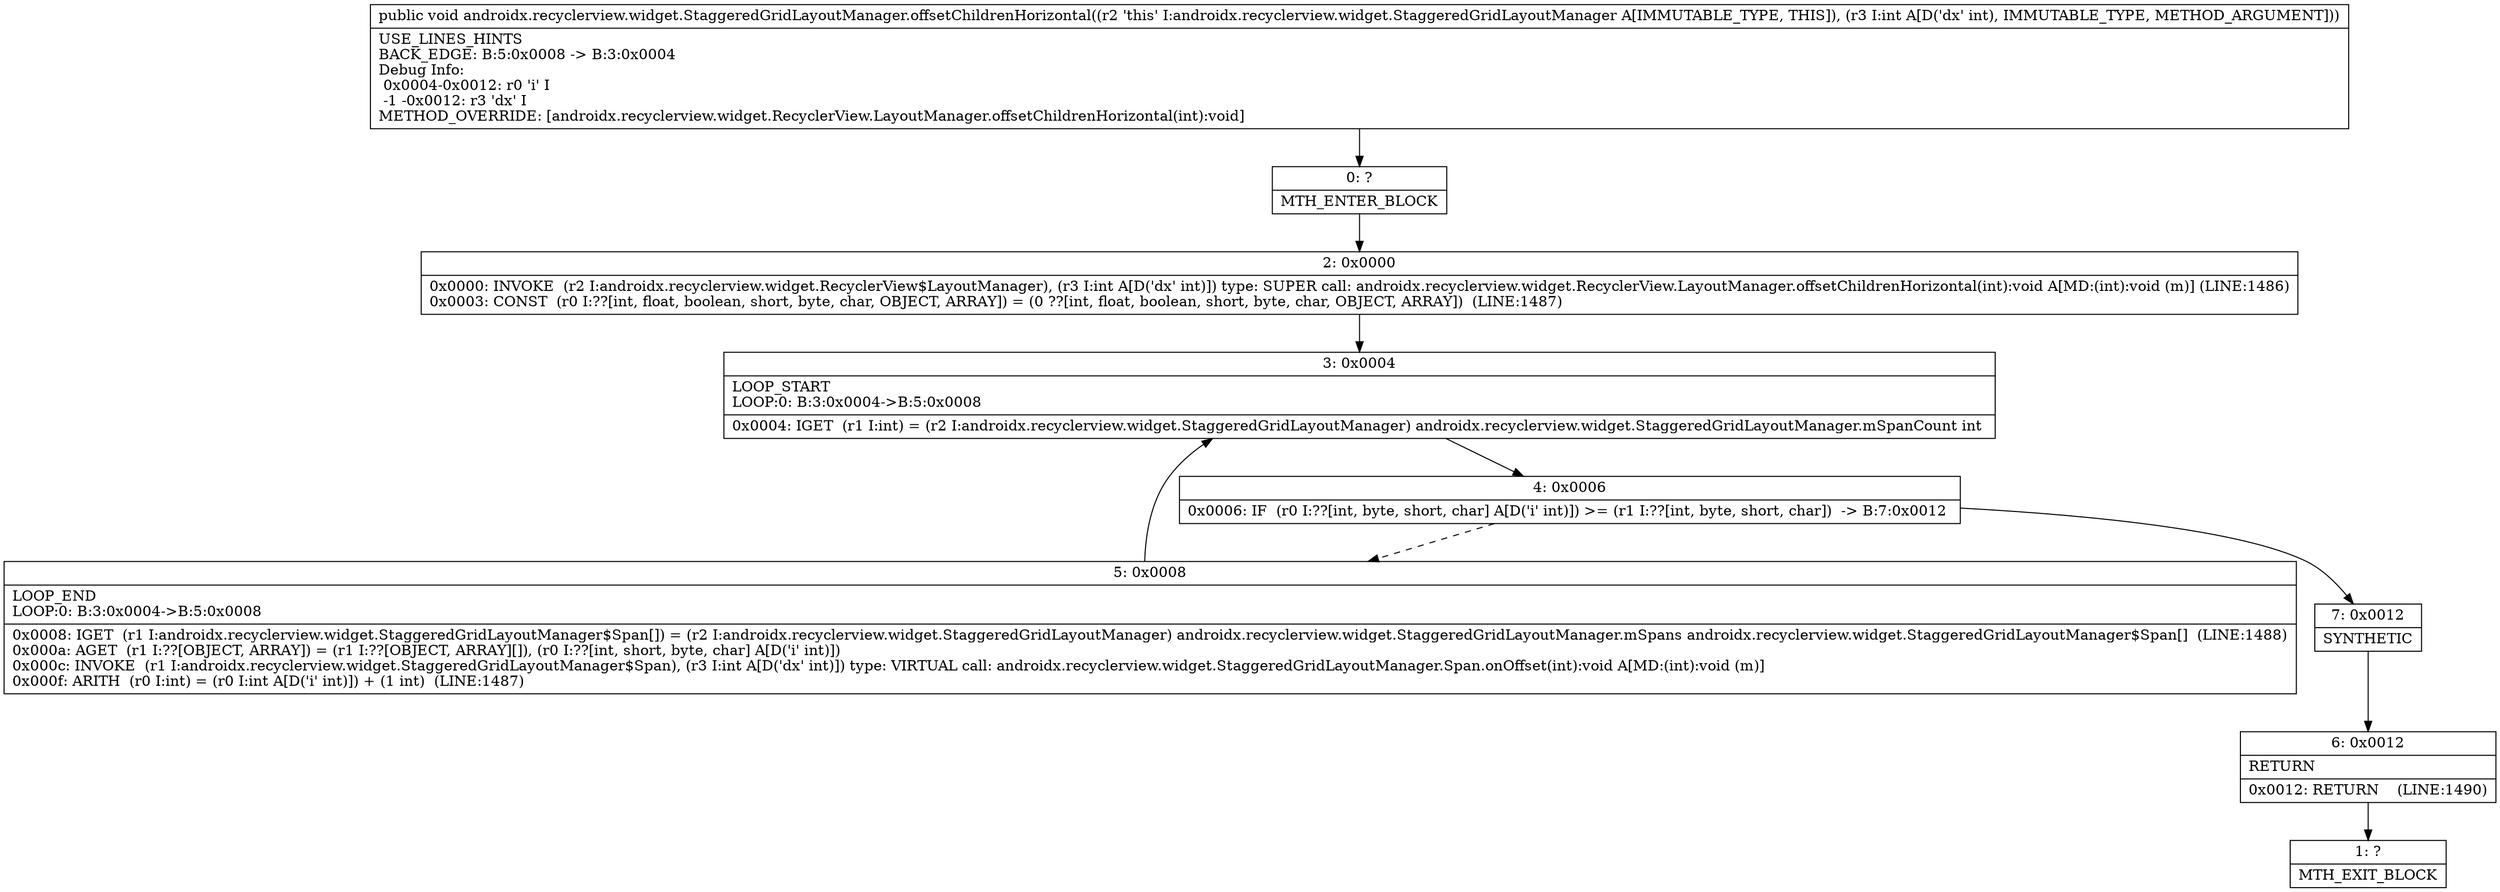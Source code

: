digraph "CFG forandroidx.recyclerview.widget.StaggeredGridLayoutManager.offsetChildrenHorizontal(I)V" {
Node_0 [shape=record,label="{0\:\ ?|MTH_ENTER_BLOCK\l}"];
Node_2 [shape=record,label="{2\:\ 0x0000|0x0000: INVOKE  (r2 I:androidx.recyclerview.widget.RecyclerView$LayoutManager), (r3 I:int A[D('dx' int)]) type: SUPER call: androidx.recyclerview.widget.RecyclerView.LayoutManager.offsetChildrenHorizontal(int):void A[MD:(int):void (m)] (LINE:1486)\l0x0003: CONST  (r0 I:??[int, float, boolean, short, byte, char, OBJECT, ARRAY]) = (0 ??[int, float, boolean, short, byte, char, OBJECT, ARRAY])  (LINE:1487)\l}"];
Node_3 [shape=record,label="{3\:\ 0x0004|LOOP_START\lLOOP:0: B:3:0x0004\-\>B:5:0x0008\l|0x0004: IGET  (r1 I:int) = (r2 I:androidx.recyclerview.widget.StaggeredGridLayoutManager) androidx.recyclerview.widget.StaggeredGridLayoutManager.mSpanCount int \l}"];
Node_4 [shape=record,label="{4\:\ 0x0006|0x0006: IF  (r0 I:??[int, byte, short, char] A[D('i' int)]) \>= (r1 I:??[int, byte, short, char])  \-\> B:7:0x0012 \l}"];
Node_5 [shape=record,label="{5\:\ 0x0008|LOOP_END\lLOOP:0: B:3:0x0004\-\>B:5:0x0008\l|0x0008: IGET  (r1 I:androidx.recyclerview.widget.StaggeredGridLayoutManager$Span[]) = (r2 I:androidx.recyclerview.widget.StaggeredGridLayoutManager) androidx.recyclerview.widget.StaggeredGridLayoutManager.mSpans androidx.recyclerview.widget.StaggeredGridLayoutManager$Span[]  (LINE:1488)\l0x000a: AGET  (r1 I:??[OBJECT, ARRAY]) = (r1 I:??[OBJECT, ARRAY][]), (r0 I:??[int, short, byte, char] A[D('i' int)]) \l0x000c: INVOKE  (r1 I:androidx.recyclerview.widget.StaggeredGridLayoutManager$Span), (r3 I:int A[D('dx' int)]) type: VIRTUAL call: androidx.recyclerview.widget.StaggeredGridLayoutManager.Span.onOffset(int):void A[MD:(int):void (m)]\l0x000f: ARITH  (r0 I:int) = (r0 I:int A[D('i' int)]) + (1 int)  (LINE:1487)\l}"];
Node_7 [shape=record,label="{7\:\ 0x0012|SYNTHETIC\l}"];
Node_6 [shape=record,label="{6\:\ 0x0012|RETURN\l|0x0012: RETURN    (LINE:1490)\l}"];
Node_1 [shape=record,label="{1\:\ ?|MTH_EXIT_BLOCK\l}"];
MethodNode[shape=record,label="{public void androidx.recyclerview.widget.StaggeredGridLayoutManager.offsetChildrenHorizontal((r2 'this' I:androidx.recyclerview.widget.StaggeredGridLayoutManager A[IMMUTABLE_TYPE, THIS]), (r3 I:int A[D('dx' int), IMMUTABLE_TYPE, METHOD_ARGUMENT]))  | USE_LINES_HINTS\lBACK_EDGE: B:5:0x0008 \-\> B:3:0x0004\lDebug Info:\l  0x0004\-0x0012: r0 'i' I\l  \-1 \-0x0012: r3 'dx' I\lMETHOD_OVERRIDE: [androidx.recyclerview.widget.RecyclerView.LayoutManager.offsetChildrenHorizontal(int):void]\l}"];
MethodNode -> Node_0;Node_0 -> Node_2;
Node_2 -> Node_3;
Node_3 -> Node_4;
Node_4 -> Node_5[style=dashed];
Node_4 -> Node_7;
Node_5 -> Node_3;
Node_7 -> Node_6;
Node_6 -> Node_1;
}

